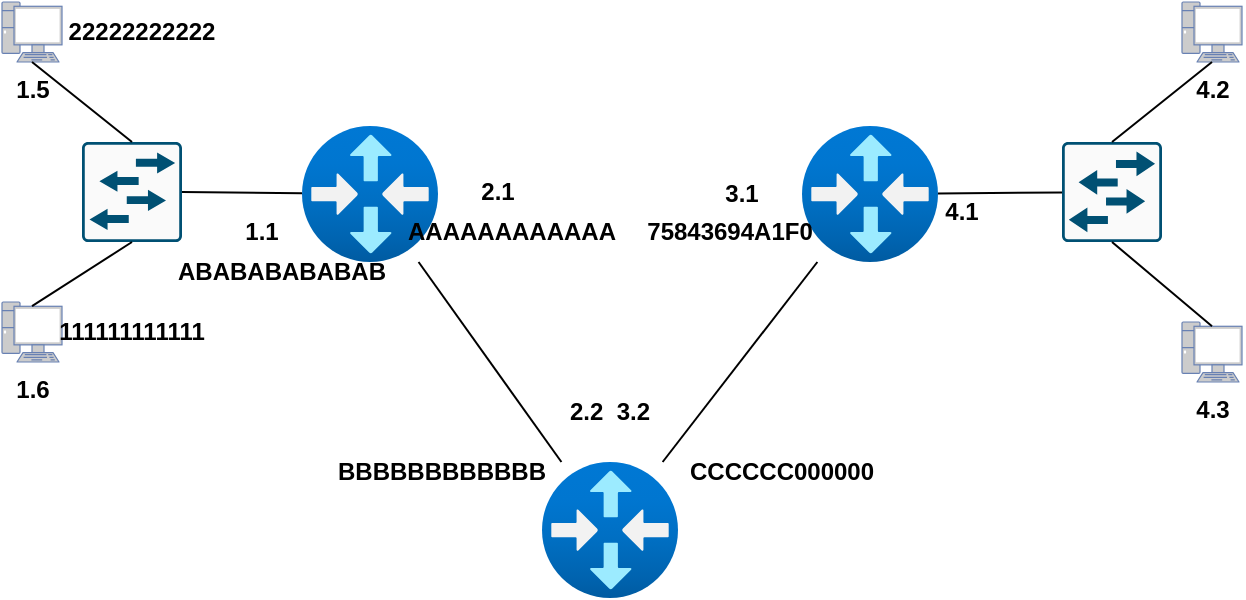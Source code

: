 <mxfile version="21.1.1" type="github">
  <diagram name="Sayfa -1" id="kpv4ZpK-i_OiSClFHU57">
    <mxGraphModel dx="913" dy="513" grid="1" gridSize="10" guides="1" tooltips="1" connect="1" arrows="1" fold="1" page="1" pageScale="1" pageWidth="827" pageHeight="1169" math="0" shadow="0">
      <root>
        <mxCell id="0" />
        <mxCell id="1" parent="0" />
        <mxCell id="FUk_0gTar-xDp5tK-EAG-6" value="" style="image;aspect=fixed;html=1;points=[];align=center;fontSize=12;image=img/lib/azure2/networking/Virtual_Router.svg;fontFamily=Helvetica;fontColor=#000000;fontStyle=1" vertex="1" parent="1">
          <mxGeometry x="210" y="82" width="68" height="68" as="geometry" />
        </mxCell>
        <mxCell id="FUk_0gTar-xDp5tK-EAG-7" value="" style="image;aspect=fixed;html=1;points=[];align=center;fontSize=12;image=img/lib/azure2/networking/Virtual_Router.svg;fontFamily=Helvetica;fontColor=#000000;fontStyle=1" vertex="1" parent="1">
          <mxGeometry x="330" y="250" width="68" height="68" as="geometry" />
        </mxCell>
        <mxCell id="FUk_0gTar-xDp5tK-EAG-8" value="" style="image;aspect=fixed;html=1;points=[];align=center;fontSize=12;image=img/lib/azure2/networking/Virtual_Router.svg;fontFamily=Helvetica;fontColor=#000000;fontStyle=1" vertex="1" parent="1">
          <mxGeometry x="460" y="82" width="68" height="68" as="geometry" />
        </mxCell>
        <mxCell id="FUk_0gTar-xDp5tK-EAG-12" value="" style="endArrow=none;html=1;rounded=0;fontFamily=Helvetica;fontColor=#000000;fontStyle=1" edge="1" parent="1" source="FUk_0gTar-xDp5tK-EAG-6" target="FUk_0gTar-xDp5tK-EAG-7">
          <mxGeometry width="50" height="50" relative="1" as="geometry">
            <mxPoint x="440" y="210" as="sourcePoint" />
            <mxPoint x="490" y="160" as="targetPoint" />
          </mxGeometry>
        </mxCell>
        <mxCell id="FUk_0gTar-xDp5tK-EAG-14" value="" style="endArrow=none;html=1;rounded=0;fontFamily=Helvetica;fontColor=#000000;fontStyle=1" edge="1" parent="1" source="FUk_0gTar-xDp5tK-EAG-7" target="FUk_0gTar-xDp5tK-EAG-8">
          <mxGeometry width="50" height="50" relative="1" as="geometry">
            <mxPoint x="286" y="291" as="sourcePoint" />
            <mxPoint x="336" y="241" as="targetPoint" />
          </mxGeometry>
        </mxCell>
        <mxCell id="FUk_0gTar-xDp5tK-EAG-15" value="" style="sketch=0;points=[[0.015,0.015,0],[0.985,0.015,0],[0.985,0.985,0],[0.015,0.985,0],[0.25,0,0],[0.5,0,0],[0.75,0,0],[1,0.25,0],[1,0.5,0],[1,0.75,0],[0.75,1,0],[0.5,1,0],[0.25,1,0],[0,0.75,0],[0,0.5,0],[0,0.25,0]];verticalLabelPosition=bottom;html=1;verticalAlign=top;aspect=fixed;align=center;pointerEvents=1;shape=mxgraph.cisco19.rect;prIcon=l2_switch;fillColor=#FAFAFA;strokeColor=#005073;fontFamily=Helvetica;fontColor=#000000;fontStyle=1" vertex="1" parent="1">
          <mxGeometry x="100" y="90" width="50" height="50" as="geometry" />
        </mxCell>
        <mxCell id="FUk_0gTar-xDp5tK-EAG-30" value="" style="edgeStyle=none;rounded=1;orthogonalLoop=1;jettySize=auto;html=1;strokeColor=none;fontFamily=Helvetica;fontColor=#000000;fontStyle=1" edge="1" parent="1" source="FUk_0gTar-xDp5tK-EAG-16" target="FUk_0gTar-xDp5tK-EAG-25">
          <mxGeometry relative="1" as="geometry" />
        </mxCell>
        <mxCell id="FUk_0gTar-xDp5tK-EAG-16" value="" style="sketch=0;points=[[0.015,0.015,0],[0.985,0.015,0],[0.985,0.985,0],[0.015,0.985,0],[0.25,0,0],[0.5,0,0],[0.75,0,0],[1,0.25,0],[1,0.5,0],[1,0.75,0],[0.75,1,0],[0.5,1,0],[0.25,1,0],[0,0.75,0],[0,0.5,0],[0,0.25,0]];verticalLabelPosition=bottom;html=1;verticalAlign=top;aspect=fixed;align=center;pointerEvents=1;shape=mxgraph.cisco19.rect;prIcon=workgroup_switch;fillColor=#FAFAFA;strokeColor=#005073;fontFamily=Helvetica;fontColor=#000000;fontStyle=1" vertex="1" parent="1">
          <mxGeometry x="590" y="90" width="50" height="50" as="geometry" />
        </mxCell>
        <mxCell id="FUk_0gTar-xDp5tK-EAG-17" value="" style="endArrow=none;html=1;rounded=0;fontFamily=Helvetica;fontColor=#000000;fontStyle=1" edge="1" parent="1" source="FUk_0gTar-xDp5tK-EAG-8" target="FUk_0gTar-xDp5tK-EAG-16">
          <mxGeometry width="50" height="50" relative="1" as="geometry">
            <mxPoint x="440" y="210" as="sourcePoint" />
            <mxPoint x="490" y="160" as="targetPoint" />
          </mxGeometry>
        </mxCell>
        <mxCell id="FUk_0gTar-xDp5tK-EAG-20" value="" style="endArrow=none;html=1;rounded=0;exitX=1;exitY=0.5;exitDx=0;exitDy=0;exitPerimeter=0;fontFamily=Helvetica;fontColor=#000000;fontStyle=1" edge="1" parent="1" source="FUk_0gTar-xDp5tK-EAG-15" target="FUk_0gTar-xDp5tK-EAG-6">
          <mxGeometry width="50" height="50" relative="1" as="geometry">
            <mxPoint x="100" y="250" as="sourcePoint" />
            <mxPoint x="150" y="200" as="targetPoint" />
          </mxGeometry>
        </mxCell>
        <mxCell id="FUk_0gTar-xDp5tK-EAG-23" value="&lt;span&gt;1.5&lt;/span&gt;" style="fontColor=#000000;verticalAlign=top;verticalLabelPosition=bottom;labelPosition=center;align=center;html=1;outlineConnect=0;fillColor=#CCCCCC;strokeColor=#6881B3;gradientColor=none;gradientDirection=north;strokeWidth=2;shape=mxgraph.networks.pc;fontFamily=Helvetica;fontStyle=1" vertex="1" parent="1">
          <mxGeometry x="60" y="20" width="30" height="30" as="geometry" />
        </mxCell>
        <mxCell id="FUk_0gTar-xDp5tK-EAG-24" value="1.6" style="fontColor=#000000;verticalAlign=top;verticalLabelPosition=bottom;labelPosition=center;align=center;html=1;outlineConnect=0;fillColor=#CCCCCC;strokeColor=#6881B3;gradientColor=none;gradientDirection=north;strokeWidth=2;shape=mxgraph.networks.pc;fontFamily=Helvetica;fontStyle=1" vertex="1" parent="1">
          <mxGeometry x="60" y="170" width="30" height="30" as="geometry" />
        </mxCell>
        <mxCell id="FUk_0gTar-xDp5tK-EAG-25" value="4.2" style="fontColor=#000000;verticalAlign=top;verticalLabelPosition=bottom;labelPosition=center;align=center;html=1;outlineConnect=0;fillColor=#CCCCCC;strokeColor=#6881B3;gradientColor=none;gradientDirection=north;strokeWidth=2;shape=mxgraph.networks.pc;fontFamily=Helvetica;fontStyle=1" vertex="1" parent="1">
          <mxGeometry x="650" y="20" width="30" height="30" as="geometry" />
        </mxCell>
        <mxCell id="FUk_0gTar-xDp5tK-EAG-26" value="4.3" style="fontColor=#000000;verticalAlign=top;verticalLabelPosition=bottom;labelPosition=center;align=center;html=1;outlineConnect=0;fillColor=#CCCCCC;strokeColor=#6881B3;gradientColor=none;gradientDirection=north;strokeWidth=2;shape=mxgraph.networks.pc;fontFamily=Helvetica;fontStyle=1" vertex="1" parent="1">
          <mxGeometry x="650" y="180" width="30" height="30" as="geometry" />
        </mxCell>
        <mxCell id="FUk_0gTar-xDp5tK-EAG-27" value="" style="endArrow=none;html=1;rounded=0;entryX=0.5;entryY=1;entryDx=0;entryDy=0;entryPerimeter=0;exitX=0.5;exitY=0.07;exitDx=0;exitDy=0;exitPerimeter=0;fontFamily=Helvetica;fontColor=#000000;fontStyle=1" edge="1" parent="1" source="FUk_0gTar-xDp5tK-EAG-24" target="FUk_0gTar-xDp5tK-EAG-15">
          <mxGeometry width="50" height="50" relative="1" as="geometry">
            <mxPoint x="120" y="180" as="sourcePoint" />
            <mxPoint x="170" y="130" as="targetPoint" />
          </mxGeometry>
        </mxCell>
        <mxCell id="FUk_0gTar-xDp5tK-EAG-29" value="" style="endArrow=none;html=1;rounded=0;entryX=0.5;entryY=1;entryDx=0;entryDy=0;entryPerimeter=0;exitX=0.5;exitY=0;exitDx=0;exitDy=0;exitPerimeter=0;fontFamily=Helvetica;fontColor=#000000;fontStyle=1" edge="1" parent="1" source="FUk_0gTar-xDp5tK-EAG-15" target="FUk_0gTar-xDp5tK-EAG-23">
          <mxGeometry width="50" height="50" relative="1" as="geometry">
            <mxPoint x="120" y="90" as="sourcePoint" />
            <mxPoint x="140" y="60" as="targetPoint" />
          </mxGeometry>
        </mxCell>
        <mxCell id="FUk_0gTar-xDp5tK-EAG-32" value="" style="endArrow=none;html=1;rounded=0;entryX=0.5;entryY=1;entryDx=0;entryDy=0;entryPerimeter=0;exitX=0.5;exitY=0;exitDx=0;exitDy=0;exitPerimeter=0;fontFamily=Helvetica;fontColor=#000000;fontStyle=1" edge="1" parent="1" source="FUk_0gTar-xDp5tK-EAG-16" target="FUk_0gTar-xDp5tK-EAG-25">
          <mxGeometry width="50" height="50" relative="1" as="geometry">
            <mxPoint x="490" y="290" as="sourcePoint" />
            <mxPoint x="540" y="240" as="targetPoint" />
          </mxGeometry>
        </mxCell>
        <mxCell id="FUk_0gTar-xDp5tK-EAG-33" value="" style="endArrow=none;html=1;rounded=0;entryX=0.5;entryY=1;entryDx=0;entryDy=0;entryPerimeter=0;exitX=0.5;exitY=0.07;exitDx=0;exitDy=0;exitPerimeter=0;fontFamily=Helvetica;fontColor=#000000;fontStyle=1" edge="1" parent="1" source="FUk_0gTar-xDp5tK-EAG-26" target="FUk_0gTar-xDp5tK-EAG-16">
          <mxGeometry width="50" height="50" relative="1" as="geometry">
            <mxPoint x="440" y="230" as="sourcePoint" />
            <mxPoint x="490" y="180" as="targetPoint" />
          </mxGeometry>
        </mxCell>
        <mxCell id="FUk_0gTar-xDp5tK-EAG-38" value="1.1" style="text;html=1;strokeColor=none;fillColor=none;align=center;verticalAlign=middle;whiteSpace=wrap;rounded=0;fontStyle=1" vertex="1" parent="1">
          <mxGeometry x="160" y="120" width="60" height="30" as="geometry" />
        </mxCell>
        <mxCell id="FUk_0gTar-xDp5tK-EAG-40" value="2.1" style="text;html=1;strokeColor=none;fillColor=none;align=center;verticalAlign=middle;whiteSpace=wrap;rounded=0;fontStyle=1" vertex="1" parent="1">
          <mxGeometry x="278" y="100" width="60" height="30" as="geometry" />
        </mxCell>
        <mxCell id="FUk_0gTar-xDp5tK-EAG-41" value="3.1" style="text;html=1;strokeColor=none;fillColor=none;align=center;verticalAlign=middle;whiteSpace=wrap;rounded=0;fontStyle=1" vertex="1" parent="1">
          <mxGeometry x="400" y="101" width="60" height="30" as="geometry" />
        </mxCell>
        <mxCell id="FUk_0gTar-xDp5tK-EAG-42" value="4.1" style="text;html=1;strokeColor=none;fillColor=none;align=center;verticalAlign=middle;whiteSpace=wrap;rounded=0;fontStyle=1" vertex="1" parent="1">
          <mxGeometry x="510" y="110" width="60" height="30" as="geometry" />
        </mxCell>
        <mxCell id="FUk_0gTar-xDp5tK-EAG-44" value="22222222222" style="text;html=1;strokeColor=none;fillColor=none;align=center;verticalAlign=middle;whiteSpace=wrap;rounded=0;fontStyle=1" vertex="1" parent="1">
          <mxGeometry x="100" y="20" width="60" height="30" as="geometry" />
        </mxCell>
        <mxCell id="FUk_0gTar-xDp5tK-EAG-45" value="111111111111" style="text;html=1;strokeColor=none;fillColor=none;align=center;verticalAlign=middle;whiteSpace=wrap;rounded=0;fontStyle=1" vertex="1" parent="1">
          <mxGeometry x="95" y="170" width="60" height="30" as="geometry" />
        </mxCell>
        <mxCell id="FUk_0gTar-xDp5tK-EAG-46" value="AAAAAAAAAAAA" style="text;html=1;strokeColor=none;fillColor=none;align=center;verticalAlign=middle;whiteSpace=wrap;rounded=0;fontStyle=1" vertex="1" parent="1">
          <mxGeometry x="290" y="120" width="50" height="30" as="geometry" />
        </mxCell>
        <mxCell id="FUk_0gTar-xDp5tK-EAG-47" value="BBBBBBBBBBBB" style="text;html=1;strokeColor=none;fillColor=none;align=center;verticalAlign=middle;whiteSpace=wrap;rounded=0;fontStyle=1" vertex="1" parent="1">
          <mxGeometry x="250" y="240" width="60" height="30" as="geometry" />
        </mxCell>
        <mxCell id="FUk_0gTar-xDp5tK-EAG-48" value="ABABABABABAB" style="text;html=1;strokeColor=none;fillColor=none;align=center;verticalAlign=middle;whiteSpace=wrap;rounded=0;fontStyle=1" vertex="1" parent="1">
          <mxGeometry x="170" y="140" width="60" height="30" as="geometry" />
        </mxCell>
        <mxCell id="FUk_0gTar-xDp5tK-EAG-49" value="CCCCCC000000" style="text;html=1;strokeColor=none;fillColor=none;align=center;verticalAlign=middle;whiteSpace=wrap;rounded=0;fontStyle=1" vertex="1" parent="1">
          <mxGeometry x="420" y="240" width="60" height="30" as="geometry" />
        </mxCell>
        <mxCell id="FUk_0gTar-xDp5tK-EAG-50" value="75843694A1F0" style="text;html=1;strokeColor=none;fillColor=none;align=center;verticalAlign=middle;whiteSpace=wrap;rounded=0;fontStyle=1" vertex="1" parent="1">
          <mxGeometry x="394" y="120" width="60" height="30" as="geometry" />
        </mxCell>
        <mxCell id="FUk_0gTar-xDp5tK-EAG-109" value="2.2&lt;span style=&quot;white-space: pre;&quot;&gt;	&lt;/span&gt;&lt;span style=&quot;white-space: pre;&quot;&gt;	&lt;/span&gt;3.2" style="text;html=1;strokeColor=none;fillColor=none;align=center;verticalAlign=middle;whiteSpace=wrap;rounded=0;fontStyle=1" vertex="1" parent="1">
          <mxGeometry x="334" y="210" width="60" height="30" as="geometry" />
        </mxCell>
      </root>
    </mxGraphModel>
  </diagram>
</mxfile>
